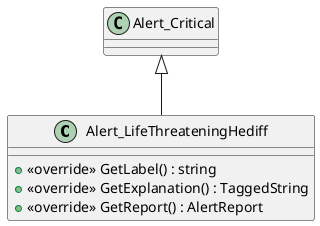 @startuml
class Alert_LifeThreateningHediff {
    + <<override>> GetLabel() : string
    + <<override>> GetExplanation() : TaggedString
    + <<override>> GetReport() : AlertReport
}
Alert_Critical <|-- Alert_LifeThreateningHediff
@enduml
